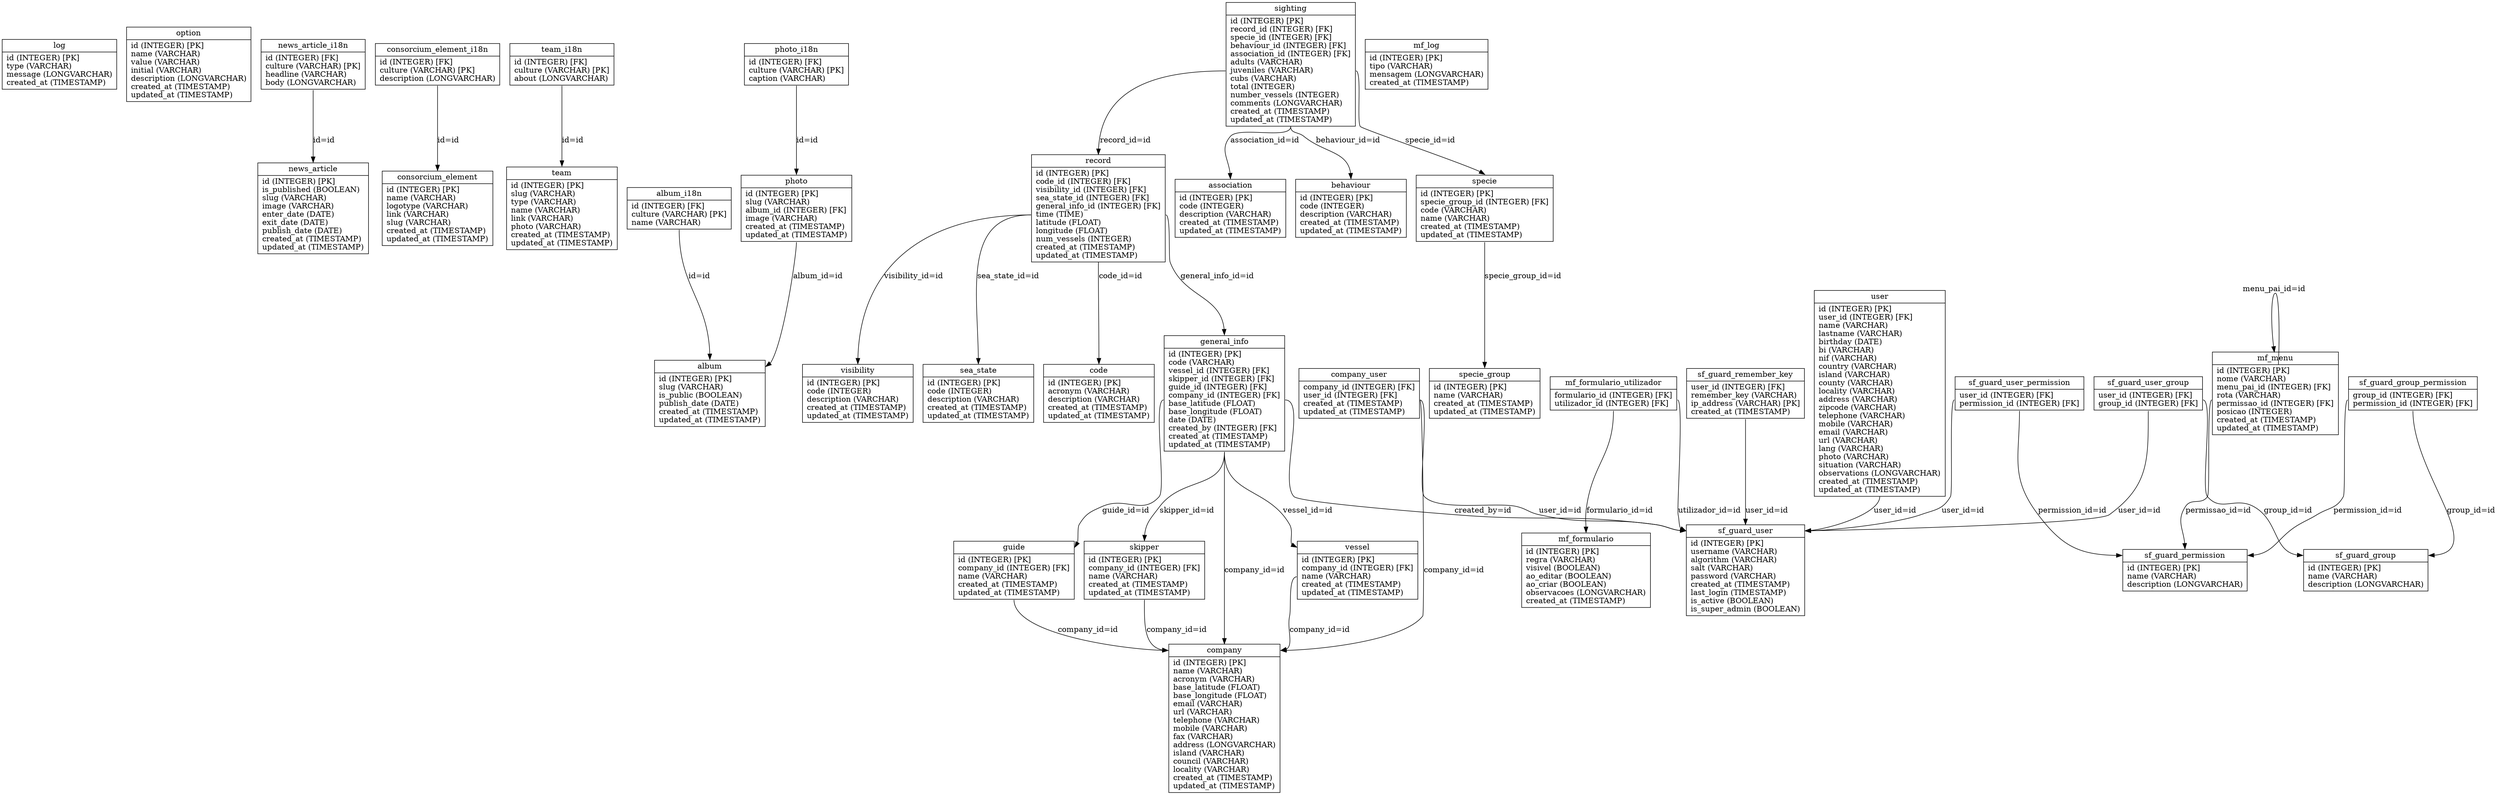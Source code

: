 digraph G {
nodelog [label="{<table>log|<cols>id (INTEGER) [PK]\ltype (VARCHAR)\lmessage (LONGVARCHAR)\lcreated_at (TIMESTAMP)\l}", shape=record];
nodeoption [label="{<table>option|<cols>id (INTEGER) [PK]\lname (VARCHAR)\lvalue (VARCHAR)\linitial (VARCHAR)\ldescription (LONGVARCHAR)\lcreated_at (TIMESTAMP)\lupdated_at (TIMESTAMP)\l}", shape=record];
nodenews_article [label="{<table>news_article|<cols>id (INTEGER) [PK]\lis_published (BOOLEAN)\lslug (VARCHAR)\limage (VARCHAR)\lenter_date (DATE)\lexit_date (DATE)\lpublish_date (DATE)\lcreated_at (TIMESTAMP)\lupdated_at (TIMESTAMP)\l}", shape=record];
nodenews_article_i18n [label="{<table>news_article_i18n|<cols>id (INTEGER) [FK]\lculture (VARCHAR) [PK]\lheadline (VARCHAR)\lbody (LONGVARCHAR)\l}", shape=record];
nodeconsorcium_element [label="{<table>consorcium_element|<cols>id (INTEGER) [PK]\lname (VARCHAR)\llogotype (VARCHAR)\llink (VARCHAR)\lslug (VARCHAR)\lcreated_at (TIMESTAMP)\lupdated_at (TIMESTAMP)\l}", shape=record];
nodeconsorcium_element_i18n [label="{<table>consorcium_element_i18n|<cols>id (INTEGER) [FK]\lculture (VARCHAR) [PK]\ldescription (LONGVARCHAR)\l}", shape=record];
nodeteam [label="{<table>team|<cols>id (INTEGER) [PK]\lslug (VARCHAR)\ltype (VARCHAR)\lname (VARCHAR)\llink (VARCHAR)\lphoto (VARCHAR)\lcreated_at (TIMESTAMP)\lupdated_at (TIMESTAMP)\l}", shape=record];
nodeteam_i18n [label="{<table>team_i18n|<cols>id (INTEGER) [FK]\lculture (VARCHAR) [PK]\labout (LONGVARCHAR)\l}", shape=record];
nodealbum [label="{<table>album|<cols>id (INTEGER) [PK]\lslug (VARCHAR)\lis_public (BOOLEAN)\lpublish_date (DATE)\lcreated_at (TIMESTAMP)\lupdated_at (TIMESTAMP)\l}", shape=record];
nodealbum_i18n [label="{<table>album_i18n|<cols>id (INTEGER) [FK]\lculture (VARCHAR) [PK]\lname (VARCHAR)\l}", shape=record];
nodephoto [label="{<table>photo|<cols>id (INTEGER) [PK]\lslug (VARCHAR)\lalbum_id (INTEGER) [FK]\limage (VARCHAR)\lcreated_at (TIMESTAMP)\lupdated_at (TIMESTAMP)\l}", shape=record];
nodephoto_i18n [label="{<table>photo_i18n|<cols>id (INTEGER) [FK]\lculture (VARCHAR) [PK]\lcaption (VARCHAR)\l}", shape=record];
nodecompany [label="{<table>company|<cols>id (INTEGER) [PK]\lname (VARCHAR)\lacronym (VARCHAR)\lbase_latitude (FLOAT)\lbase_longitude (FLOAT)\lemail (VARCHAR)\lurl (VARCHAR)\ltelephone (VARCHAR)\lmobile (VARCHAR)\lfax (VARCHAR)\laddress (LONGVARCHAR)\lisland (VARCHAR)\lcouncil (VARCHAR)\llocality (VARCHAR)\lcreated_at (TIMESTAMP)\lupdated_at (TIMESTAMP)\l}", shape=record];
nodecompany_user [label="{<table>company_user|<cols>company_id (INTEGER) [FK]\luser_id (INTEGER) [FK]\lcreated_at (TIMESTAMP)\lupdated_at (TIMESTAMP)\l}", shape=record];
nodevessel [label="{<table>vessel|<cols>id (INTEGER) [PK]\lcompany_id (INTEGER) [FK]\lname (VARCHAR)\lcreated_at (TIMESTAMP)\lupdated_at (TIMESTAMP)\l}", shape=record];
nodeguide [label="{<table>guide|<cols>id (INTEGER) [PK]\lcompany_id (INTEGER) [FK]\lname (VARCHAR)\lcreated_at (TIMESTAMP)\lupdated_at (TIMESTAMP)\l}", shape=record];
nodeskipper [label="{<table>skipper|<cols>id (INTEGER) [PK]\lcompany_id (INTEGER) [FK]\lname (VARCHAR)\lcreated_at (TIMESTAMP)\lupdated_at (TIMESTAMP)\l}", shape=record];
nodegeneral_info [label="{<table>general_info|<cols>id (INTEGER) [PK]\lcode (VARCHAR)\lvessel_id (INTEGER) [FK]\lskipper_id (INTEGER) [FK]\lguide_id (INTEGER) [FK]\lcompany_id (INTEGER) [FK]\lbase_latitude (FLOAT)\lbase_longitude (FLOAT)\ldate (DATE)\lcreated_by (INTEGER) [FK]\lcreated_at (TIMESTAMP)\lupdated_at (TIMESTAMP)\l}", shape=record];
nodevisibility [label="{<table>visibility|<cols>id (INTEGER) [PK]\lcode (INTEGER)\ldescription (VARCHAR)\lcreated_at (TIMESTAMP)\lupdated_at (TIMESTAMP)\l}", shape=record];
nodesea_state [label="{<table>sea_state|<cols>id (INTEGER) [PK]\lcode (INTEGER)\ldescription (VARCHAR)\lcreated_at (TIMESTAMP)\lupdated_at (TIMESTAMP)\l}", shape=record];
nodecode [label="{<table>code|<cols>id (INTEGER) [PK]\lacronym (VARCHAR)\ldescription (VARCHAR)\lcreated_at (TIMESTAMP)\lupdated_at (TIMESTAMP)\l}", shape=record];
noderecord [label="{<table>record|<cols>id (INTEGER) [PK]\lcode_id (INTEGER) [FK]\lvisibility_id (INTEGER) [FK]\lsea_state_id (INTEGER) [FK]\lgeneral_info_id (INTEGER) [FK]\ltime (TIME)\llatitude (FLOAT)\llongitude (FLOAT)\lnum_vessels (INTEGER)\lcreated_at (TIMESTAMP)\lupdated_at (TIMESTAMP)\l}", shape=record];
nodeassociation [label="{<table>association|<cols>id (INTEGER) [PK]\lcode (INTEGER)\ldescription (VARCHAR)\lcreated_at (TIMESTAMP)\lupdated_at (TIMESTAMP)\l}", shape=record];
nodebehaviour [label="{<table>behaviour|<cols>id (INTEGER) [PK]\lcode (INTEGER)\ldescription (VARCHAR)\lcreated_at (TIMESTAMP)\lupdated_at (TIMESTAMP)\l}", shape=record];
nodespecie_group [label="{<table>specie_group|<cols>id (INTEGER) [PK]\lname (VARCHAR)\lcreated_at (TIMESTAMP)\lupdated_at (TIMESTAMP)\l}", shape=record];
nodespecie [label="{<table>specie|<cols>id (INTEGER) [PK]\lspecie_group_id (INTEGER) [FK]\lcode (VARCHAR)\lname (VARCHAR)\lcreated_at (TIMESTAMP)\lupdated_at (TIMESTAMP)\l}", shape=record];
nodesighting [label="{<table>sighting|<cols>id (INTEGER) [PK]\lrecord_id (INTEGER) [FK]\lspecie_id (INTEGER) [FK]\lbehaviour_id (INTEGER) [FK]\lassociation_id (INTEGER) [FK]\ladults (VARCHAR)\ljuveniles (VARCHAR)\lcubs (VARCHAR)\ltotal (INTEGER)\lnumber_vessels (INTEGER)\lcomments (LONGVARCHAR)\lcreated_at (TIMESTAMP)\lupdated_at (TIMESTAMP)\l}", shape=record];
nodeuser [label="{<table>user|<cols>id (INTEGER) [PK]\luser_id (INTEGER) [FK]\lname (VARCHAR)\llastname (VARCHAR)\lbirthday (DATE)\lbi (VARCHAR)\lnif (VARCHAR)\lcountry (VARCHAR)\lisland (VARCHAR)\lcounty (VARCHAR)\llocality (VARCHAR)\laddress (VARCHAR)\lzipcode (VARCHAR)\ltelephone (VARCHAR)\lmobile (VARCHAR)\lemail (VARCHAR)\lurl (VARCHAR)\llang (VARCHAR)\lphoto (VARCHAR)\lsituation (VARCHAR)\lobservations (LONGVARCHAR)\lcreated_at (TIMESTAMP)\lupdated_at (TIMESTAMP)\l}", shape=record];
nodemf_formulario [label="{<table>mf_formulario|<cols>id (INTEGER) [PK]\lregra (VARCHAR)\lvisivel (BOOLEAN)\lao_editar (BOOLEAN)\lao_criar (BOOLEAN)\lobservacoes (LONGVARCHAR)\lcreated_at (TIMESTAMP)\l}", shape=record];
nodemf_formulario_utilizador [label="{<table>mf_formulario_utilizador|<cols>formulario_id (INTEGER) [FK]\lutilizador_id (INTEGER) [FK]\l}", shape=record];
nodemf_menu [label="{<table>mf_menu|<cols>id (INTEGER) [PK]\lnome (VARCHAR)\lmenu_pai_id (INTEGER) [FK]\lrota (VARCHAR)\lpermissao_id (INTEGER) [FK]\lposicao (INTEGER)\lcreated_at (TIMESTAMP)\lupdated_at (TIMESTAMP)\l}", shape=record];
nodemf_log [label="{<table>mf_log|<cols>id (INTEGER) [PK]\ltipo (VARCHAR)\lmensagem (LONGVARCHAR)\lcreated_at (TIMESTAMP)\l}", shape=record];
nodesf_guard_group [label="{<table>sf_guard_group|<cols>id (INTEGER) [PK]\lname (VARCHAR)\ldescription (LONGVARCHAR)\l}", shape=record];
nodesf_guard_permission [label="{<table>sf_guard_permission|<cols>id (INTEGER) [PK]\lname (VARCHAR)\ldescription (LONGVARCHAR)\l}", shape=record];
nodesf_guard_group_permission [label="{<table>sf_guard_group_permission|<cols>group_id (INTEGER) [FK]\lpermission_id (INTEGER) [FK]\l}", shape=record];
nodesf_guard_user [label="{<table>sf_guard_user|<cols>id (INTEGER) [PK]\lusername (VARCHAR)\lalgorithm (VARCHAR)\lsalt (VARCHAR)\lpassword (VARCHAR)\lcreated_at (TIMESTAMP)\llast_login (TIMESTAMP)\lis_active (BOOLEAN)\lis_super_admin (BOOLEAN)\l}", shape=record];
nodesf_guard_user_permission [label="{<table>sf_guard_user_permission|<cols>user_id (INTEGER) [FK]\lpermission_id (INTEGER) [FK]\l}", shape=record];
nodesf_guard_user_group [label="{<table>sf_guard_user_group|<cols>user_id (INTEGER) [FK]\lgroup_id (INTEGER) [FK]\l}", shape=record];
nodesf_guard_remember_key [label="{<table>sf_guard_remember_key|<cols>user_id (INTEGER) [FK]\lremember_key (VARCHAR)\lip_address (VARCHAR) [PK]\lcreated_at (TIMESTAMP)\l}", shape=record];

nodenews_article_i18n:cols -> nodenews_article:table [label="id=id "];
nodeconsorcium_element_i18n:cols -> nodeconsorcium_element:table [label="id=id "];
nodeteam_i18n:cols -> nodeteam:table [label="id=id "];
nodealbum_i18n:cols -> nodealbum:table [label="id=id "];
nodephoto:cols -> nodealbum:table [label="album_id=id "];
nodephoto_i18n:cols -> nodephoto:table [label="id=id "];
nodecompany_user:cols -> nodecompany:table [label="company_id=id "];
nodecompany_user:cols -> nodesf_guard_user:table [label="user_id=id "];
nodevessel:cols -> nodecompany:table [label="company_id=id "];
nodeguide:cols -> nodecompany:table [label="company_id=id "];
nodeskipper:cols -> nodecompany:table [label="company_id=id "];
nodegeneral_info:cols -> nodevessel:table [label="vessel_id=id "];
nodegeneral_info:cols -> nodeskipper:table [label="skipper_id=id "];
nodegeneral_info:cols -> nodeguide:table [label="guide_id=id "];
nodegeneral_info:cols -> nodecompany:table [label="company_id=id "];
nodegeneral_info:cols -> nodesf_guard_user:table [label="created_by=id "];
noderecord:cols -> nodecode:table [label="code_id=id "];
noderecord:cols -> nodevisibility:table [label="visibility_id=id "];
noderecord:cols -> nodesea_state:table [label="sea_state_id=id "];
noderecord:cols -> nodegeneral_info:table [label="general_info_id=id "];
nodespecie:cols -> nodespecie_group:table [label="specie_group_id=id "];
nodesighting:cols -> noderecord:table [label="record_id=id "];
nodesighting:cols -> nodespecie:table [label="specie_id=id "];
nodesighting:cols -> nodebehaviour:table [label="behaviour_id=id "];
nodesighting:cols -> nodeassociation:table [label="association_id=id "];
nodeuser:cols -> nodesf_guard_user:table [label="user_id=id "];
nodemf_formulario_utilizador:cols -> nodemf_formulario:table [label="formulario_id=id "];
nodemf_formulario_utilizador:cols -> nodesf_guard_user:table [label="utilizador_id=id "];
nodemf_menu:cols -> nodemf_menu:table [label="menu_pai_id=id "];
nodemf_menu:cols -> nodesf_guard_permission:table [label="permissao_id=id "];
nodesf_guard_group_permission:cols -> nodesf_guard_group:table [label="group_id=id "];
nodesf_guard_group_permission:cols -> nodesf_guard_permission:table [label="permission_id=id "];
nodesf_guard_user_permission:cols -> nodesf_guard_user:table [label="user_id=id "];
nodesf_guard_user_permission:cols -> nodesf_guard_permission:table [label="permission_id=id "];
nodesf_guard_user_group:cols -> nodesf_guard_user:table [label="user_id=id "];
nodesf_guard_user_group:cols -> nodesf_guard_group:table [label="group_id=id "];
nodesf_guard_remember_key:cols -> nodesf_guard_user:table [label="user_id=id "];
}
